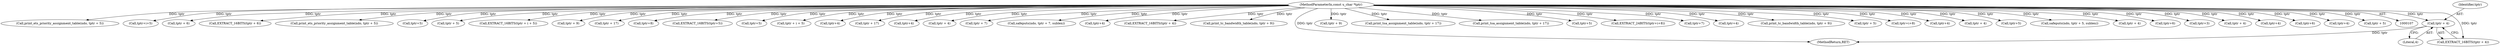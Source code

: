digraph "0_tcpdump_34cec721d39c76be1e0a600829a7b17bdfb832b6@pointer" {
"1000161" [label="(Call,tptr + 4)"];
"1000109" [label="(MethodParameterIn,const u_char *tptr)"];
"1000434" [label="(Call,print_ets_priority_assignment_table(ndo, tptr + 5))"];
"1000579" [label="(Call,tptr+i+5)"];
"1000810" [label="(Call,tptr + 6)"];
"1000809" [label="(Call,EXTRACT_16BITS(tptr + 6))"];
"1000401" [label="(Call,print_ets_priority_assignment_table(ndo, tptr + 5))"];
"1000664" [label="(Call,tptr+5)"];
"1000275" [label="(Call,tptr + 5)"];
"1000163" [label="(Literal,4)"];
"1000603" [label="(Call,EXTRACT_16BITS(tptr + i + 5))"];
"1000109" [label="(MethodParameterIn,const u_char *tptr)"];
"1000441" [label="(Call,tptr + 9)"];
"1000446" [label="(Call,tptr + 17)"];
"1000747" [label="(Call,tptr+8)"];
"1000179" [label="(Call,EXTRACT_16BITS(tptr+5))"];
"1000328" [label="(Call,tptr+5)"];
"1000604" [label="(Call,tptr + i + 5)"];
"1000461" [label="(Call,tptr+4)"];
"1000413" [label="(Call,tptr + 17)"];
"1000630" [label="(Call,tptr+4)"];
"1000192" [label="(Call,tptr + 4)"];
"1000241" [label="(Call,tptr + 7)"];
"1000239" [label="(Call,safeputs(ndo, tptr + 7, sublen))"];
"1000257" [label="(Call,tptr+4)"];
"1000209" [label="(Call,EXTRACT_16BITS(tptr + 4))"];
"1000162" [label="(Identifier,tptr)"];
"1000406" [label="(Call,print_tc_bandwidth_table(ndo, tptr + 9))"];
"1000408" [label="(Call,tptr + 9)"];
"1000411" [label="(Call,print_tsa_assignment_table(ndo, tptr + 17))"];
"1000444" [label="(Call,print_tsa_assignment_table(ndo, tptr + 17))"];
"1000180" [label="(Call,tptr+5)"];
"1000838" [label="(Call,EXTRACT_24BITS(tptr+i+8))"];
"1000161" [label="(Call,tptr + 4)"];
"1000712" [label="(Call,tptr+7)"];
"1000374" [label="(Call,tptr+4)"];
"1000160" [label="(Call,EXTRACT_16BITS(tptr + 4))"];
"1000439" [label="(Call,print_tc_bandwidth_table(ndo, tptr + 9))"];
"1000436" [label="(Call,tptr + 5)"];
"1000839" [label="(Call,tptr+i+8)"];
"1000291" [label="(Call,tptr+4)"];
"1000540" [label="(Call,tptr + 4)"];
"1000495" [label="(Call,tptr+5)"];
"1000273" [label="(Call,safeputs(ndo, tptr + 5, sublen))"];
"1000431" [label="(Call,tptr + 4)"];
"1000869" [label="(MethodReturn,RET)"];
"1000223" [label="(Call,tptr+6)"];
"1000130" [label="(Call,tptr+3)"];
"1000210" [label="(Call,tptr + 4)"];
"1000780" [label="(Call,tptr+4)"];
"1000694" [label="(Call,tptr+6)"];
"1000188" [label="(Call,tptr+4)"];
"1000403" [label="(Call,tptr + 5)"];
"1000161" -> "1000160"  [label="AST: "];
"1000161" -> "1000163"  [label="CFG: "];
"1000162" -> "1000161"  [label="AST: "];
"1000163" -> "1000161"  [label="AST: "];
"1000160" -> "1000161"  [label="CFG: "];
"1000161" -> "1000869"  [label="DDG: tptr"];
"1000109" -> "1000161"  [label="DDG: tptr"];
"1000109" -> "1000107"  [label="AST: "];
"1000109" -> "1000869"  [label="DDG: tptr"];
"1000109" -> "1000130"  [label="DDG: tptr"];
"1000109" -> "1000160"  [label="DDG: tptr"];
"1000109" -> "1000179"  [label="DDG: tptr"];
"1000109" -> "1000180"  [label="DDG: tptr"];
"1000109" -> "1000188"  [label="DDG: tptr"];
"1000109" -> "1000192"  [label="DDG: tptr"];
"1000109" -> "1000209"  [label="DDG: tptr"];
"1000109" -> "1000210"  [label="DDG: tptr"];
"1000109" -> "1000223"  [label="DDG: tptr"];
"1000109" -> "1000239"  [label="DDG: tptr"];
"1000109" -> "1000241"  [label="DDG: tptr"];
"1000109" -> "1000257"  [label="DDG: tptr"];
"1000109" -> "1000273"  [label="DDG: tptr"];
"1000109" -> "1000275"  [label="DDG: tptr"];
"1000109" -> "1000291"  [label="DDG: tptr"];
"1000109" -> "1000328"  [label="DDG: tptr"];
"1000109" -> "1000374"  [label="DDG: tptr"];
"1000109" -> "1000401"  [label="DDG: tptr"];
"1000109" -> "1000403"  [label="DDG: tptr"];
"1000109" -> "1000406"  [label="DDG: tptr"];
"1000109" -> "1000408"  [label="DDG: tptr"];
"1000109" -> "1000411"  [label="DDG: tptr"];
"1000109" -> "1000413"  [label="DDG: tptr"];
"1000109" -> "1000431"  [label="DDG: tptr"];
"1000109" -> "1000434"  [label="DDG: tptr"];
"1000109" -> "1000436"  [label="DDG: tptr"];
"1000109" -> "1000439"  [label="DDG: tptr"];
"1000109" -> "1000441"  [label="DDG: tptr"];
"1000109" -> "1000444"  [label="DDG: tptr"];
"1000109" -> "1000446"  [label="DDG: tptr"];
"1000109" -> "1000461"  [label="DDG: tptr"];
"1000109" -> "1000495"  [label="DDG: tptr"];
"1000109" -> "1000540"  [label="DDG: tptr"];
"1000109" -> "1000579"  [label="DDG: tptr"];
"1000109" -> "1000603"  [label="DDG: tptr"];
"1000109" -> "1000604"  [label="DDG: tptr"];
"1000109" -> "1000630"  [label="DDG: tptr"];
"1000109" -> "1000664"  [label="DDG: tptr"];
"1000109" -> "1000694"  [label="DDG: tptr"];
"1000109" -> "1000712"  [label="DDG: tptr"];
"1000109" -> "1000747"  [label="DDG: tptr"];
"1000109" -> "1000780"  [label="DDG: tptr"];
"1000109" -> "1000809"  [label="DDG: tptr"];
"1000109" -> "1000810"  [label="DDG: tptr"];
"1000109" -> "1000838"  [label="DDG: tptr"];
"1000109" -> "1000839"  [label="DDG: tptr"];
}
